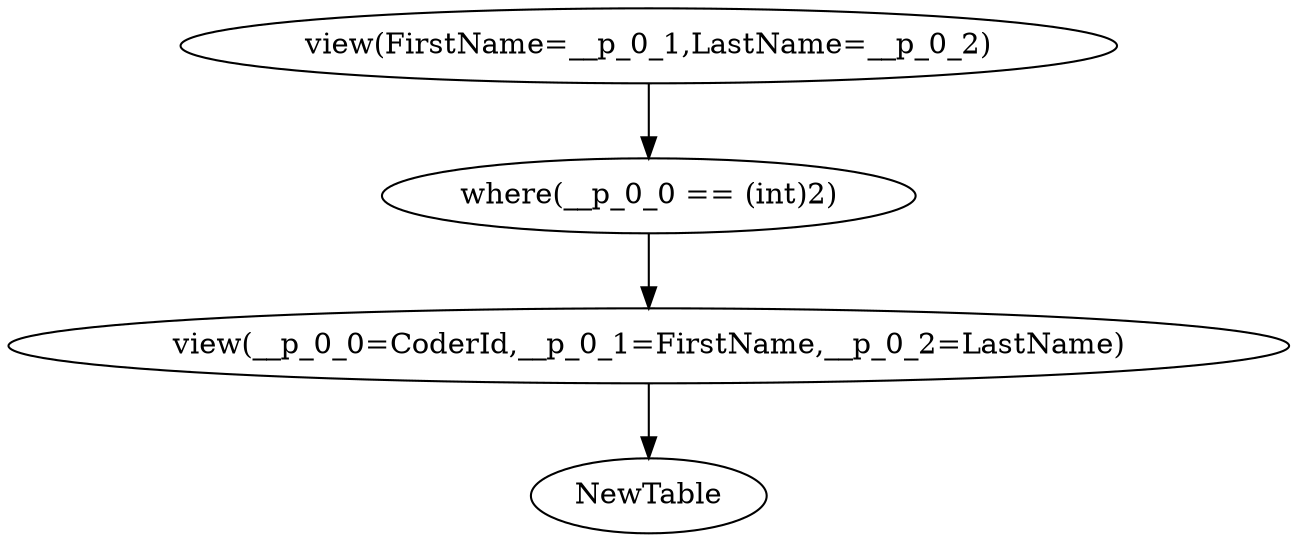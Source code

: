 digraph {
"op_0" ["label"="NewTable"]
"op_1" ["label"="view(__p_0_0=CoderId,__p_0_1=FirstName,__p_0_2=LastName)"]
"op_2" ["label"="where(__p_0_0 == (int)2)"]
"op_3" ["label"="view(FirstName=__p_0_1,LastName=__p_0_2)"]
"op_1" -> "op_0"
"op_2" -> "op_1"
"op_3" -> "op_2"
}